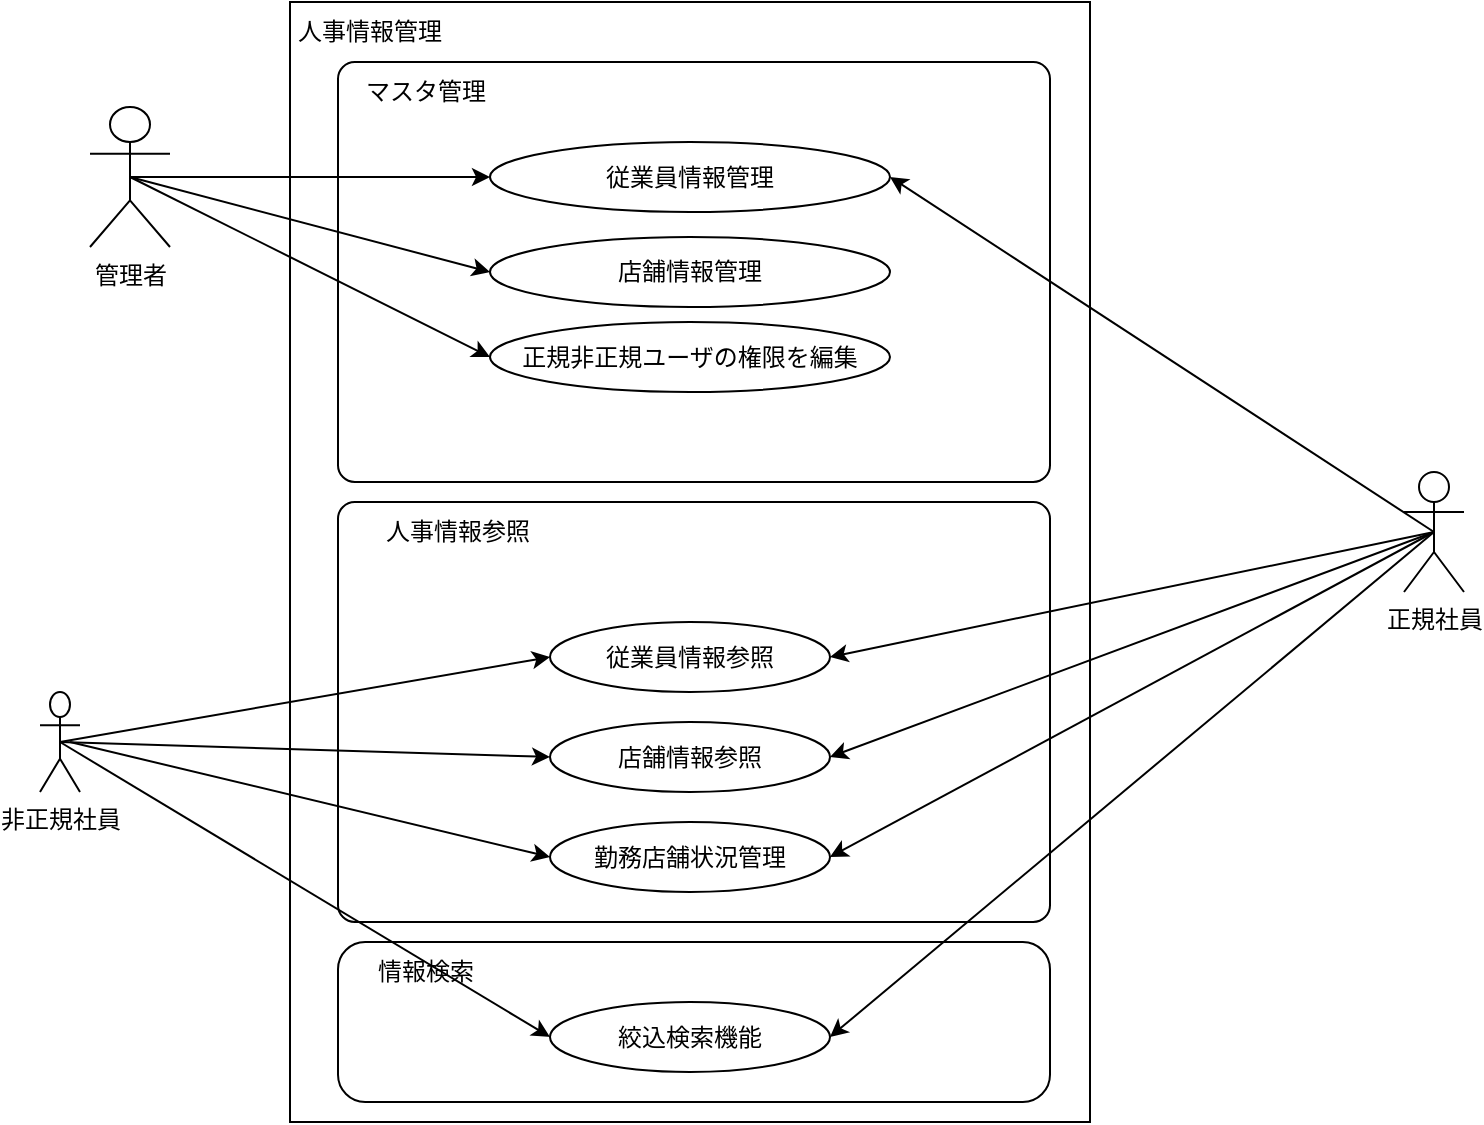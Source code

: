 <mxfile>
    <diagram id="siqil_cSp3EDbmd0_-ep" name="ユースケース図">
        <mxGraphModel dx="1348" dy="565" grid="1" gridSize="10" guides="1" tooltips="1" connect="1" arrows="1" fold="1" page="1" pageScale="1" pageWidth="827" pageHeight="1169" background="none" math="0" shadow="0">
            <root>
                <mxCell id="0"/>
                <mxCell id="1" parent="0"/>
                <mxCell id="3" value="正規社員" style="shape=umlActor;verticalLabelPosition=bottom;verticalAlign=top;html=1;outlineConnect=0;" parent="1" vertex="1">
                    <mxGeometry x="827" y="585" width="30" height="60" as="geometry"/>
                </mxCell>
                <mxCell id="6" value="" style="rounded=0;whiteSpace=wrap;html=1;" parent="1" vertex="1">
                    <mxGeometry x="270" y="350" width="400" height="560" as="geometry"/>
                </mxCell>
                <mxCell id="9" value="" style="rounded=1;whiteSpace=wrap;html=1;arcSize=4;" parent="1" vertex="1">
                    <mxGeometry x="294" y="600" width="356" height="210" as="geometry"/>
                </mxCell>
                <mxCell id="2" value="管理者" style="shape=umlActor;verticalLabelPosition=bottom;verticalAlign=top;html=1;outlineConnect=0;" parent="1" vertex="1">
                    <mxGeometry x="170" y="402.5" width="40" height="70" as="geometry"/>
                </mxCell>
                <mxCell id="30" value="従業員情報参照" style="ellipse;whiteSpace=wrap;html=1;" parent="1" vertex="1">
                    <mxGeometry x="400" y="660" width="140" height="35" as="geometry"/>
                </mxCell>
                <mxCell id="4" value="非正規社員" style="shape=umlActor;verticalLabelPosition=bottom;verticalAlign=top;html=1;outlineConnect=0;" parent="1" vertex="1">
                    <mxGeometry x="145" y="695" width="20" height="50" as="geometry"/>
                </mxCell>
                <mxCell id="45" value="店舗情報参照" style="ellipse;whiteSpace=wrap;html=1;" parent="1" vertex="1">
                    <mxGeometry x="400" y="710" width="140" height="35" as="geometry"/>
                </mxCell>
                <mxCell id="47" value="" style="rounded=1;whiteSpace=wrap;html=1;arcSize=4;" parent="1" vertex="1">
                    <mxGeometry x="294" y="380" width="356" height="210" as="geometry"/>
                </mxCell>
                <mxCell id="16" value="人事情報管理" style="text;html=1;strokeColor=none;fillColor=none;align=center;verticalAlign=middle;whiteSpace=wrap;rounded=0;" parent="1" vertex="1">
                    <mxGeometry x="260" y="350" width="100" height="30" as="geometry"/>
                </mxCell>
                <mxCell id="48" value="マスタ管理" style="text;html=1;strokeColor=none;fillColor=none;align=center;verticalAlign=middle;whiteSpace=wrap;rounded=0;" parent="1" vertex="1">
                    <mxGeometry x="280" y="380" width="116" height="30" as="geometry"/>
                </mxCell>
                <mxCell id="49" value="人事情報参照" style="text;html=1;strokeColor=none;fillColor=none;align=center;verticalAlign=middle;whiteSpace=wrap;rounded=0;" parent="1" vertex="1">
                    <mxGeometry x="294" y="600" width="120" height="30" as="geometry"/>
                </mxCell>
                <mxCell id="18" value="従業員情報管理" style="ellipse;whiteSpace=wrap;html=1;" parent="1" vertex="1">
                    <mxGeometry x="370" y="420" width="200" height="35" as="geometry"/>
                </mxCell>
                <mxCell id="19" value="店舗情報管理" style="ellipse;whiteSpace=wrap;html=1;" parent="1" vertex="1">
                    <mxGeometry x="370" y="467.5" width="200" height="35" as="geometry"/>
                </mxCell>
                <mxCell id="20" value="正規非正規ユーザの権限を編集" style="ellipse;whiteSpace=wrap;html=1;" parent="1" vertex="1">
                    <mxGeometry x="370" y="510" width="200" height="35" as="geometry"/>
                </mxCell>
                <mxCell id="51" value="" style="endArrow=classic;html=1;rounded=0;exitX=0.5;exitY=0.5;exitDx=0;exitDy=0;exitPerimeter=0;entryX=0;entryY=0.5;entryDx=0;entryDy=0;" parent="1" source="4" target="30" edge="1">
                    <mxGeometry width="50" height="50" relative="1" as="geometry">
                        <mxPoint x="340" y="660" as="sourcePoint"/>
                        <mxPoint x="390" y="610" as="targetPoint"/>
                    </mxGeometry>
                </mxCell>
                <mxCell id="52" value="" style="endArrow=classic;html=1;rounded=0;exitX=0.5;exitY=0.5;exitDx=0;exitDy=0;exitPerimeter=0;entryX=0;entryY=0.5;entryDx=0;entryDy=0;" parent="1" source="4" target="45" edge="1">
                    <mxGeometry width="50" height="50" relative="1" as="geometry">
                        <mxPoint x="340" y="660" as="sourcePoint"/>
                        <mxPoint x="390" y="610" as="targetPoint"/>
                    </mxGeometry>
                </mxCell>
                <mxCell id="53" value="" style="endArrow=classic;html=1;rounded=0;exitX=0.5;exitY=0.5;exitDx=0;exitDy=0;exitPerimeter=0;entryX=1;entryY=0.5;entryDx=0;entryDy=0;" parent="1" source="3" target="30" edge="1">
                    <mxGeometry width="50" height="50" relative="1" as="geometry">
                        <mxPoint x="340" y="660" as="sourcePoint"/>
                        <mxPoint x="390" y="610" as="targetPoint"/>
                    </mxGeometry>
                </mxCell>
                <mxCell id="54" value="" style="endArrow=classic;html=1;rounded=0;entryX=1;entryY=0.5;entryDx=0;entryDy=0;exitX=0.5;exitY=0.5;exitDx=0;exitDy=0;exitPerimeter=0;" parent="1" source="3" target="45" edge="1">
                    <mxGeometry width="50" height="50" relative="1" as="geometry">
                        <mxPoint x="160" y="590" as="sourcePoint"/>
                        <mxPoint x="390" y="610" as="targetPoint"/>
                    </mxGeometry>
                </mxCell>
                <mxCell id="55" value="勤務店舗状況管理" style="ellipse;whiteSpace=wrap;html=1;" parent="1" vertex="1">
                    <mxGeometry x="400" y="760" width="140" height="35" as="geometry"/>
                </mxCell>
                <mxCell id="56" value="" style="endArrow=classic;html=1;rounded=0;exitX=0.5;exitY=0.5;exitDx=0;exitDy=0;exitPerimeter=0;entryX=0;entryY=0.5;entryDx=0;entryDy=0;" parent="1" source="2" target="18" edge="1">
                    <mxGeometry width="50" height="50" relative="1" as="geometry">
                        <mxPoint x="340" y="660" as="sourcePoint"/>
                        <mxPoint x="390" y="610" as="targetPoint"/>
                    </mxGeometry>
                </mxCell>
                <mxCell id="59" value="" style="endArrow=classic;html=1;rounded=0;exitX=0.5;exitY=0.5;exitDx=0;exitDy=0;exitPerimeter=0;entryX=0;entryY=0.5;entryDx=0;entryDy=0;" parent="1" source="2" target="19" edge="1">
                    <mxGeometry width="50" height="50" relative="1" as="geometry">
                        <mxPoint x="100" y="540" as="sourcePoint"/>
                        <mxPoint x="150" y="490" as="targetPoint"/>
                    </mxGeometry>
                </mxCell>
                <mxCell id="60" value="" style="endArrow=classic;html=1;rounded=0;exitX=0.5;exitY=0.5;exitDx=0;exitDy=0;exitPerimeter=0;entryX=0;entryY=0.5;entryDx=0;entryDy=0;" parent="1" source="2" target="20" edge="1">
                    <mxGeometry width="50" height="50" relative="1" as="geometry">
                        <mxPoint x="340" y="660" as="sourcePoint"/>
                        <mxPoint x="390" y="610" as="targetPoint"/>
                    </mxGeometry>
                </mxCell>
                <mxCell id="61" value="" style="rounded=1;whiteSpace=wrap;html=1;arcSize=17;" parent="1" vertex="1">
                    <mxGeometry x="294" y="820" width="356" height="80" as="geometry"/>
                </mxCell>
                <mxCell id="62" value="情報検索" style="text;html=1;strokeColor=none;fillColor=none;align=center;verticalAlign=middle;whiteSpace=wrap;rounded=0;" parent="1" vertex="1">
                    <mxGeometry x="280" y="820" width="116" height="30" as="geometry"/>
                </mxCell>
                <mxCell id="63" value="絞込検索機能" style="ellipse;whiteSpace=wrap;html=1;" parent="1" vertex="1">
                    <mxGeometry x="400" y="850" width="140" height="35" as="geometry"/>
                </mxCell>
                <mxCell id="64" value="" style="endArrow=classic;html=1;rounded=0;exitX=0.5;exitY=0.5;exitDx=0;exitDy=0;exitPerimeter=0;entryX=1;entryY=0.5;entryDx=0;entryDy=0;" parent="1" source="3" target="63" edge="1">
                    <mxGeometry width="50" height="50" relative="1" as="geometry">
                        <mxPoint x="340" y="650" as="sourcePoint"/>
                        <mxPoint x="390" y="600" as="targetPoint"/>
                    </mxGeometry>
                </mxCell>
                <mxCell id="65" value="" style="endArrow=classic;html=1;rounded=0;exitX=0.5;exitY=0.5;exitDx=0;exitDy=0;exitPerimeter=0;entryX=0;entryY=0.5;entryDx=0;entryDy=0;" parent="1" source="4" target="63" edge="1">
                    <mxGeometry width="50" height="50" relative="1" as="geometry">
                        <mxPoint x="340" y="650" as="sourcePoint"/>
                        <mxPoint x="390" y="600" as="targetPoint"/>
                    </mxGeometry>
                </mxCell>
                <mxCell id="66" value="" style="endArrow=classic;html=1;rounded=0;entryX=0;entryY=0.5;entryDx=0;entryDy=0;" parent="1" target="55" edge="1">
                    <mxGeometry width="50" height="50" relative="1" as="geometry">
                        <mxPoint x="160" y="720" as="sourcePoint"/>
                        <mxPoint x="390" y="600" as="targetPoint"/>
                    </mxGeometry>
                </mxCell>
                <mxCell id="67" value="" style="endArrow=classic;html=1;rounded=0;exitX=0.5;exitY=0.5;exitDx=0;exitDy=0;exitPerimeter=0;entryX=1;entryY=0.5;entryDx=0;entryDy=0;" parent="1" source="3" target="18" edge="1">
                    <mxGeometry width="50" height="50" relative="1" as="geometry">
                        <mxPoint x="340" y="650" as="sourcePoint"/>
                        <mxPoint x="370" y="440" as="targetPoint"/>
                    </mxGeometry>
                </mxCell>
                <mxCell id="68" value="" style="endArrow=classic;html=1;rounded=0;entryX=1;entryY=0.5;entryDx=0;entryDy=0;exitX=0.5;exitY=0.5;exitDx=0;exitDy=0;exitPerimeter=0;" parent="1" source="3" target="55" edge="1">
                    <mxGeometry width="50" height="50" relative="1" as="geometry">
                        <mxPoint x="150" y="590" as="sourcePoint"/>
                        <mxPoint x="390" y="600" as="targetPoint"/>
                    </mxGeometry>
                </mxCell>
            </root>
        </mxGraphModel>
    </diagram>
    <diagram name="在庫管理_ユースケース図" id="xcpFUl_7C4qsOaSbGQAx">
        <mxGraphModel dx="809" dy="339" grid="1" gridSize="10" guides="1" tooltips="1" connect="1" arrows="1" fold="1" page="1" pageScale="1" pageWidth="827" pageHeight="1169" background="none" math="0" shadow="0">
            <root>
                <mxCell id="J2_OW1Aq3B7b4-vx6GuX-0"/>
                <mxCell id="J2_OW1Aq3B7b4-vx6GuX-1" parent="J2_OW1Aq3B7b4-vx6GuX-0"/>
                <mxCell id="J2_OW1Aq3B7b4-vx6GuX-2" value="正規社員" style="shape=umlActor;verticalLabelPosition=bottom;verticalAlign=top;html=1;outlineConnect=0;" vertex="1" parent="J2_OW1Aq3B7b4-vx6GuX-1">
                    <mxGeometry x="827" y="585" width="30" height="60" as="geometry"/>
                </mxCell>
                <mxCell id="J2_OW1Aq3B7b4-vx6GuX-3" value="" style="rounded=0;whiteSpace=wrap;html=1;" vertex="1" parent="J2_OW1Aq3B7b4-vx6GuX-1">
                    <mxGeometry x="270" y="350" width="400" height="560" as="geometry"/>
                </mxCell>
                <mxCell id="J2_OW1Aq3B7b4-vx6GuX-4" value="" style="rounded=1;whiteSpace=wrap;html=1;arcSize=4;" vertex="1" parent="J2_OW1Aq3B7b4-vx6GuX-1">
                    <mxGeometry x="294" y="600" width="356" height="210" as="geometry"/>
                </mxCell>
                <mxCell id="J2_OW1Aq3B7b4-vx6GuX-5" value="管理者" style="shape=umlActor;verticalLabelPosition=bottom;verticalAlign=top;html=1;outlineConnect=0;" vertex="1" parent="J2_OW1Aq3B7b4-vx6GuX-1">
                    <mxGeometry x="170" y="402.5" width="40" height="70" as="geometry"/>
                </mxCell>
                <mxCell id="J2_OW1Aq3B7b4-vx6GuX-6" value="従業員情報参照" style="ellipse;whiteSpace=wrap;html=1;" vertex="1" parent="J2_OW1Aq3B7b4-vx6GuX-1">
                    <mxGeometry x="400" y="660" width="140" height="35" as="geometry"/>
                </mxCell>
                <mxCell id="J2_OW1Aq3B7b4-vx6GuX-7" value="非正規社員" style="shape=umlActor;verticalLabelPosition=bottom;verticalAlign=top;html=1;outlineConnect=0;" vertex="1" parent="J2_OW1Aq3B7b4-vx6GuX-1">
                    <mxGeometry x="145" y="695" width="20" height="50" as="geometry"/>
                </mxCell>
                <mxCell id="J2_OW1Aq3B7b4-vx6GuX-8" value="店舗情報参照" style="ellipse;whiteSpace=wrap;html=1;" vertex="1" parent="J2_OW1Aq3B7b4-vx6GuX-1">
                    <mxGeometry x="400" y="710" width="140" height="35" as="geometry"/>
                </mxCell>
                <mxCell id="J2_OW1Aq3B7b4-vx6GuX-9" value="" style="rounded=1;whiteSpace=wrap;html=1;arcSize=4;" vertex="1" parent="J2_OW1Aq3B7b4-vx6GuX-1">
                    <mxGeometry x="294" y="380" width="356" height="210" as="geometry"/>
                </mxCell>
                <mxCell id="J2_OW1Aq3B7b4-vx6GuX-10" value="人事情報管理" style="text;html=1;strokeColor=none;fillColor=none;align=center;verticalAlign=middle;whiteSpace=wrap;rounded=0;" vertex="1" parent="J2_OW1Aq3B7b4-vx6GuX-1">
                    <mxGeometry x="260" y="350" width="100" height="30" as="geometry"/>
                </mxCell>
                <mxCell id="J2_OW1Aq3B7b4-vx6GuX-11" value="マスタ管理" style="text;html=1;strokeColor=none;fillColor=none;align=center;verticalAlign=middle;whiteSpace=wrap;rounded=0;" vertex="1" parent="J2_OW1Aq3B7b4-vx6GuX-1">
                    <mxGeometry x="280" y="380" width="116" height="30" as="geometry"/>
                </mxCell>
                <mxCell id="J2_OW1Aq3B7b4-vx6GuX-12" value="人事情報参照" style="text;html=1;strokeColor=none;fillColor=none;align=center;verticalAlign=middle;whiteSpace=wrap;rounded=0;" vertex="1" parent="J2_OW1Aq3B7b4-vx6GuX-1">
                    <mxGeometry x="294" y="600" width="120" height="30" as="geometry"/>
                </mxCell>
                <mxCell id="J2_OW1Aq3B7b4-vx6GuX-13" value="従業員情報管理" style="ellipse;whiteSpace=wrap;html=1;" vertex="1" parent="J2_OW1Aq3B7b4-vx6GuX-1">
                    <mxGeometry x="370" y="420" width="200" height="35" as="geometry"/>
                </mxCell>
                <mxCell id="J2_OW1Aq3B7b4-vx6GuX-14" value="店舗情報管理" style="ellipse;whiteSpace=wrap;html=1;" vertex="1" parent="J2_OW1Aq3B7b4-vx6GuX-1">
                    <mxGeometry x="370" y="467.5" width="200" height="35" as="geometry"/>
                </mxCell>
                <mxCell id="J2_OW1Aq3B7b4-vx6GuX-15" value="正規非正規ユーザの権限を編集" style="ellipse;whiteSpace=wrap;html=1;" vertex="1" parent="J2_OW1Aq3B7b4-vx6GuX-1">
                    <mxGeometry x="370" y="510" width="200" height="35" as="geometry"/>
                </mxCell>
                <mxCell id="J2_OW1Aq3B7b4-vx6GuX-16" value="" style="endArrow=classic;html=1;rounded=0;exitX=0.5;exitY=0.5;exitDx=0;exitDy=0;exitPerimeter=0;entryX=0;entryY=0.5;entryDx=0;entryDy=0;" edge="1" parent="J2_OW1Aq3B7b4-vx6GuX-1" source="J2_OW1Aq3B7b4-vx6GuX-7" target="J2_OW1Aq3B7b4-vx6GuX-6">
                    <mxGeometry width="50" height="50" relative="1" as="geometry">
                        <mxPoint x="340" y="660" as="sourcePoint"/>
                        <mxPoint x="390" y="610" as="targetPoint"/>
                    </mxGeometry>
                </mxCell>
                <mxCell id="J2_OW1Aq3B7b4-vx6GuX-17" value="" style="endArrow=classic;html=1;rounded=0;exitX=0.5;exitY=0.5;exitDx=0;exitDy=0;exitPerimeter=0;entryX=0;entryY=0.5;entryDx=0;entryDy=0;" edge="1" parent="J2_OW1Aq3B7b4-vx6GuX-1" source="J2_OW1Aq3B7b4-vx6GuX-7" target="J2_OW1Aq3B7b4-vx6GuX-8">
                    <mxGeometry width="50" height="50" relative="1" as="geometry">
                        <mxPoint x="340" y="660" as="sourcePoint"/>
                        <mxPoint x="390" y="610" as="targetPoint"/>
                    </mxGeometry>
                </mxCell>
                <mxCell id="J2_OW1Aq3B7b4-vx6GuX-18" value="" style="endArrow=classic;html=1;rounded=0;exitX=0.5;exitY=0.5;exitDx=0;exitDy=0;exitPerimeter=0;entryX=1;entryY=0.5;entryDx=0;entryDy=0;" edge="1" parent="J2_OW1Aq3B7b4-vx6GuX-1" source="J2_OW1Aq3B7b4-vx6GuX-2" target="J2_OW1Aq3B7b4-vx6GuX-6">
                    <mxGeometry width="50" height="50" relative="1" as="geometry">
                        <mxPoint x="340" y="660" as="sourcePoint"/>
                        <mxPoint x="390" y="610" as="targetPoint"/>
                    </mxGeometry>
                </mxCell>
                <mxCell id="J2_OW1Aq3B7b4-vx6GuX-19" value="" style="endArrow=classic;html=1;rounded=0;entryX=1;entryY=0.5;entryDx=0;entryDy=0;exitX=0.5;exitY=0.5;exitDx=0;exitDy=0;exitPerimeter=0;" edge="1" parent="J2_OW1Aq3B7b4-vx6GuX-1" source="J2_OW1Aq3B7b4-vx6GuX-2" target="J2_OW1Aq3B7b4-vx6GuX-8">
                    <mxGeometry width="50" height="50" relative="1" as="geometry">
                        <mxPoint x="160" y="590" as="sourcePoint"/>
                        <mxPoint x="390" y="610" as="targetPoint"/>
                    </mxGeometry>
                </mxCell>
                <mxCell id="J2_OW1Aq3B7b4-vx6GuX-20" value="勤務店舗状況管理" style="ellipse;whiteSpace=wrap;html=1;" vertex="1" parent="J2_OW1Aq3B7b4-vx6GuX-1">
                    <mxGeometry x="400" y="760" width="140" height="35" as="geometry"/>
                </mxCell>
                <mxCell id="J2_OW1Aq3B7b4-vx6GuX-21" value="" style="endArrow=classic;html=1;rounded=0;exitX=0.5;exitY=0.5;exitDx=0;exitDy=0;exitPerimeter=0;entryX=0;entryY=0.5;entryDx=0;entryDy=0;" edge="1" parent="J2_OW1Aq3B7b4-vx6GuX-1" source="J2_OW1Aq3B7b4-vx6GuX-5" target="J2_OW1Aq3B7b4-vx6GuX-13">
                    <mxGeometry width="50" height="50" relative="1" as="geometry">
                        <mxPoint x="340" y="660" as="sourcePoint"/>
                        <mxPoint x="390" y="610" as="targetPoint"/>
                    </mxGeometry>
                </mxCell>
                <mxCell id="J2_OW1Aq3B7b4-vx6GuX-22" value="" style="endArrow=classic;html=1;rounded=0;exitX=0.5;exitY=0.5;exitDx=0;exitDy=0;exitPerimeter=0;entryX=0;entryY=0.5;entryDx=0;entryDy=0;" edge="1" parent="J2_OW1Aq3B7b4-vx6GuX-1" source="J2_OW1Aq3B7b4-vx6GuX-5" target="J2_OW1Aq3B7b4-vx6GuX-14">
                    <mxGeometry width="50" height="50" relative="1" as="geometry">
                        <mxPoint x="100" y="540" as="sourcePoint"/>
                        <mxPoint x="150" y="490" as="targetPoint"/>
                    </mxGeometry>
                </mxCell>
                <mxCell id="J2_OW1Aq3B7b4-vx6GuX-23" value="" style="endArrow=classic;html=1;rounded=0;exitX=0.5;exitY=0.5;exitDx=0;exitDy=0;exitPerimeter=0;entryX=0;entryY=0.5;entryDx=0;entryDy=0;" edge="1" parent="J2_OW1Aq3B7b4-vx6GuX-1" source="J2_OW1Aq3B7b4-vx6GuX-5" target="J2_OW1Aq3B7b4-vx6GuX-15">
                    <mxGeometry width="50" height="50" relative="1" as="geometry">
                        <mxPoint x="340" y="660" as="sourcePoint"/>
                        <mxPoint x="390" y="610" as="targetPoint"/>
                    </mxGeometry>
                </mxCell>
                <mxCell id="J2_OW1Aq3B7b4-vx6GuX-24" value="" style="rounded=1;whiteSpace=wrap;html=1;arcSize=17;" vertex="1" parent="J2_OW1Aq3B7b4-vx6GuX-1">
                    <mxGeometry x="294" y="820" width="356" height="80" as="geometry"/>
                </mxCell>
                <mxCell id="J2_OW1Aq3B7b4-vx6GuX-25" value="情報検索" style="text;html=1;strokeColor=none;fillColor=none;align=center;verticalAlign=middle;whiteSpace=wrap;rounded=0;" vertex="1" parent="J2_OW1Aq3B7b4-vx6GuX-1">
                    <mxGeometry x="280" y="820" width="116" height="30" as="geometry"/>
                </mxCell>
                <mxCell id="J2_OW1Aq3B7b4-vx6GuX-26" value="絞込検索機能" style="ellipse;whiteSpace=wrap;html=1;" vertex="1" parent="J2_OW1Aq3B7b4-vx6GuX-1">
                    <mxGeometry x="400" y="850" width="140" height="35" as="geometry"/>
                </mxCell>
                <mxCell id="J2_OW1Aq3B7b4-vx6GuX-27" value="" style="endArrow=classic;html=1;rounded=0;exitX=0.5;exitY=0.5;exitDx=0;exitDy=0;exitPerimeter=0;entryX=1;entryY=0.5;entryDx=0;entryDy=0;" edge="1" parent="J2_OW1Aq3B7b4-vx6GuX-1" source="J2_OW1Aq3B7b4-vx6GuX-2" target="J2_OW1Aq3B7b4-vx6GuX-26">
                    <mxGeometry width="50" height="50" relative="1" as="geometry">
                        <mxPoint x="340" y="650" as="sourcePoint"/>
                        <mxPoint x="390" y="600" as="targetPoint"/>
                    </mxGeometry>
                </mxCell>
                <mxCell id="J2_OW1Aq3B7b4-vx6GuX-28" value="" style="endArrow=classic;html=1;rounded=0;exitX=0.5;exitY=0.5;exitDx=0;exitDy=0;exitPerimeter=0;entryX=0;entryY=0.5;entryDx=0;entryDy=0;" edge="1" parent="J2_OW1Aq3B7b4-vx6GuX-1" source="J2_OW1Aq3B7b4-vx6GuX-7" target="J2_OW1Aq3B7b4-vx6GuX-26">
                    <mxGeometry width="50" height="50" relative="1" as="geometry">
                        <mxPoint x="340" y="650" as="sourcePoint"/>
                        <mxPoint x="390" y="600" as="targetPoint"/>
                    </mxGeometry>
                </mxCell>
                <mxCell id="J2_OW1Aq3B7b4-vx6GuX-29" value="" style="endArrow=classic;html=1;rounded=0;entryX=0;entryY=0.5;entryDx=0;entryDy=0;" edge="1" parent="J2_OW1Aq3B7b4-vx6GuX-1" target="J2_OW1Aq3B7b4-vx6GuX-20">
                    <mxGeometry width="50" height="50" relative="1" as="geometry">
                        <mxPoint x="160" y="720" as="sourcePoint"/>
                        <mxPoint x="390" y="600" as="targetPoint"/>
                    </mxGeometry>
                </mxCell>
                <mxCell id="J2_OW1Aq3B7b4-vx6GuX-30" value="" style="endArrow=classic;html=1;rounded=0;exitX=0.5;exitY=0.5;exitDx=0;exitDy=0;exitPerimeter=0;entryX=1;entryY=0.5;entryDx=0;entryDy=0;" edge="1" parent="J2_OW1Aq3B7b4-vx6GuX-1" source="J2_OW1Aq3B7b4-vx6GuX-2" target="J2_OW1Aq3B7b4-vx6GuX-13">
                    <mxGeometry width="50" height="50" relative="1" as="geometry">
                        <mxPoint x="340" y="650" as="sourcePoint"/>
                        <mxPoint x="370" y="440" as="targetPoint"/>
                    </mxGeometry>
                </mxCell>
                <mxCell id="J2_OW1Aq3B7b4-vx6GuX-31" value="" style="endArrow=classic;html=1;rounded=0;entryX=1;entryY=0.5;entryDx=0;entryDy=0;exitX=0.5;exitY=0.5;exitDx=0;exitDy=0;exitPerimeter=0;" edge="1" parent="J2_OW1Aq3B7b4-vx6GuX-1" source="J2_OW1Aq3B7b4-vx6GuX-2" target="J2_OW1Aq3B7b4-vx6GuX-20">
                    <mxGeometry width="50" height="50" relative="1" as="geometry">
                        <mxPoint x="150" y="590" as="sourcePoint"/>
                        <mxPoint x="390" y="600" as="targetPoint"/>
                    </mxGeometry>
                </mxCell>
            </root>
        </mxGraphModel>
    </diagram>
</mxfile>